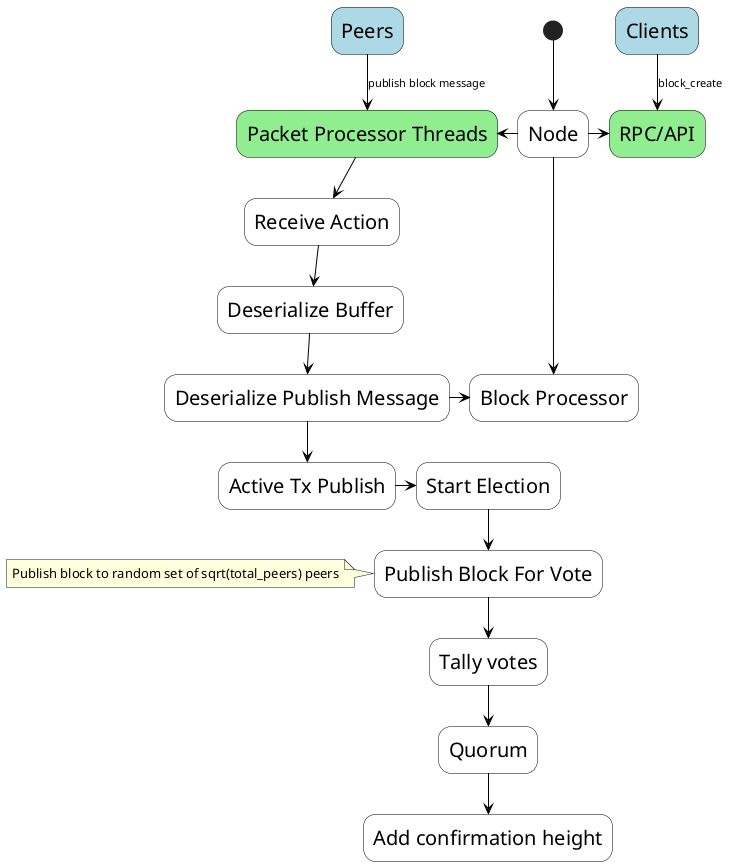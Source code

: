 @startuml

skinparam TitleFontSize 30
skinparam ActivityFontSize 20
skinparam ActivityBackgroundColor #FFFFFF
skinparam ArrowColor Black
skinparam ActivityBorderColor Black

(*)--> Node

"Peers"#LightBlue -down>[publish block message] "Packet Processor Threads"
Node -left> "Packet Processor Threads"#LightGreen

Clients#LightBlue -down>[block_create] "RPC/API"#LightGreen

Node -right>"RPC/API"
Node --> Block Processor

"Packet Processor Threads" --> "Receive Action"
"Receive Action" --> "Deserialize Buffer"
"Deserialize Buffer" --> "Deserialize Publish Message"
"Deserialize Publish Message" -right> "Block Processor"
"Deserialize Publish Message" --> "Active Tx Publish"
"Active Tx Publish" -> "Start Election"

-->Publish Block For Vote
note left
Publish block to random set of sqrt(total_peers) peers
end note
-->Tally votes
-->Quorum
-->Add confirmation height

@enduml
